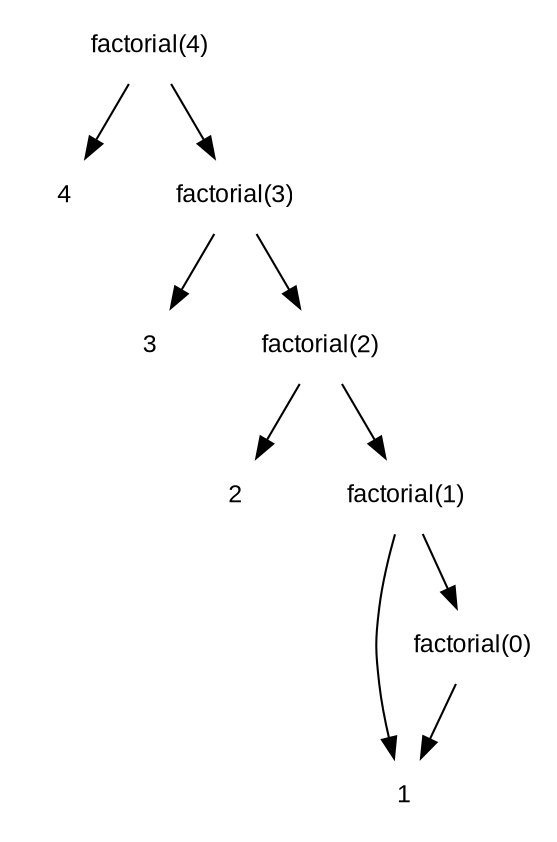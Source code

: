 digraph Factorial {
    node [shape=none, fontname="Arial", fontsize=12];

    // 定義節點與二元歪斜樹結構
    "factorial(4)" -> "4";
    "factorial(4)" -> "factorial(3)";

    "factorial(3)" -> "3";
    "factorial(3)" -> "factorial(2)";

    "factorial(2)" -> "2";
    "factorial(2)" -> "factorial(1)";

    "factorial(1)" -> "1";
    "factorial(1)" -> "factorial(0)";

    "factorial(0)" -> "1";  // Base case

    // 邊樣式與整體美化
    edge [arrowhead=vee, color=black];
}
